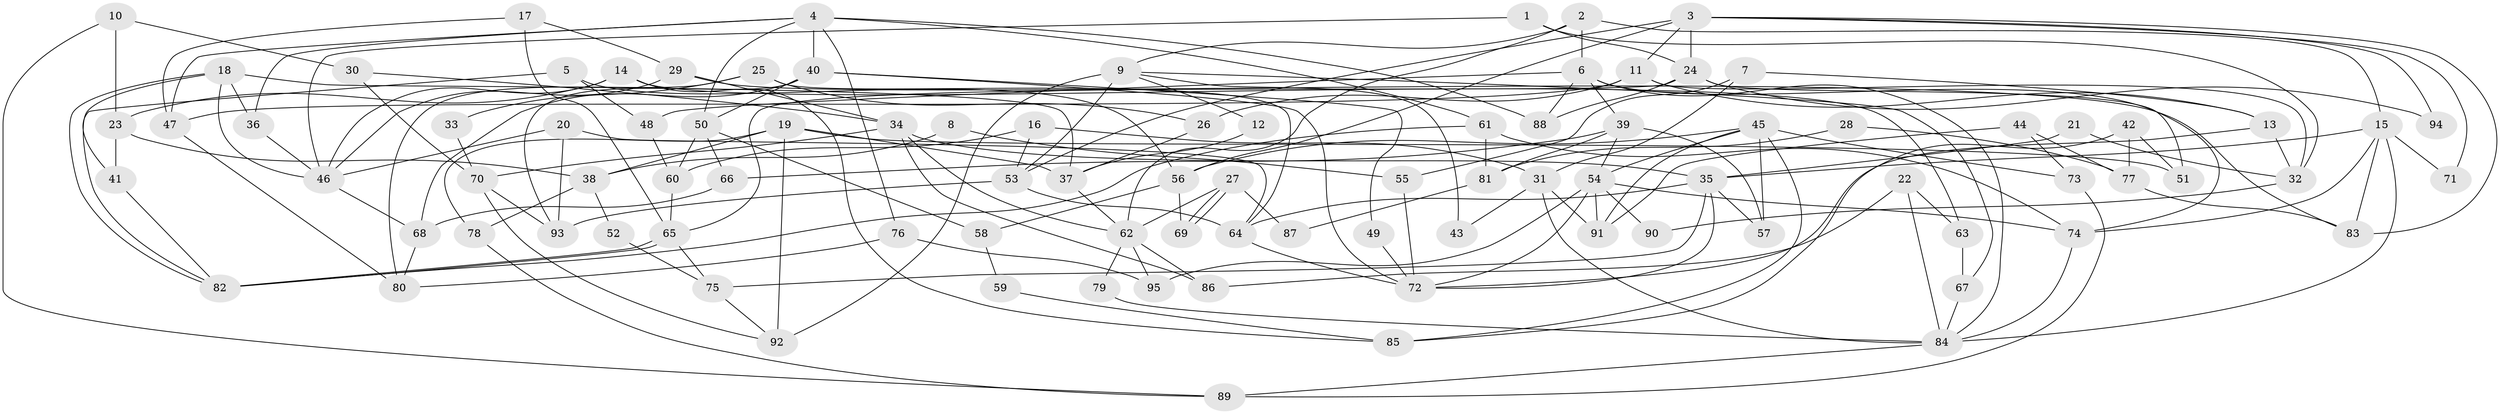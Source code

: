 // coarse degree distribution, {6: 0.13157894736842105, 5: 0.21052631578947367, 8: 0.07894736842105263, 3: 0.13157894736842105, 9: 0.10526315789473684, 4: 0.18421052631578946, 11: 0.02631578947368421, 10: 0.02631578947368421, 2: 0.05263157894736842, 7: 0.05263157894736842}
// Generated by graph-tools (version 1.1) at 2025/37/03/04/25 23:37:08]
// undirected, 95 vertices, 190 edges
graph export_dot {
  node [color=gray90,style=filled];
  1;
  2;
  3;
  4;
  5;
  6;
  7;
  8;
  9;
  10;
  11;
  12;
  13;
  14;
  15;
  16;
  17;
  18;
  19;
  20;
  21;
  22;
  23;
  24;
  25;
  26;
  27;
  28;
  29;
  30;
  31;
  32;
  33;
  34;
  35;
  36;
  37;
  38;
  39;
  40;
  41;
  42;
  43;
  44;
  45;
  46;
  47;
  48;
  49;
  50;
  51;
  52;
  53;
  54;
  55;
  56;
  57;
  58;
  59;
  60;
  61;
  62;
  63;
  64;
  65;
  66;
  67;
  68;
  69;
  70;
  71;
  72;
  73;
  74;
  75;
  76;
  77;
  78;
  79;
  80;
  81;
  82;
  83;
  84;
  85;
  86;
  87;
  88;
  89;
  90;
  91;
  92;
  93;
  94;
  95;
  1 -- 46;
  1 -- 24;
  1 -- 32;
  2 -- 9;
  2 -- 62;
  2 -- 6;
  2 -- 15;
  3 -- 24;
  3 -- 11;
  3 -- 53;
  3 -- 56;
  3 -- 71;
  3 -- 83;
  3 -- 94;
  4 -- 40;
  4 -- 61;
  4 -- 36;
  4 -- 47;
  4 -- 50;
  4 -- 76;
  4 -- 88;
  5 -- 48;
  5 -- 56;
  5 -- 41;
  6 -- 74;
  6 -- 39;
  6 -- 48;
  6 -- 84;
  6 -- 88;
  7 -- 31;
  7 -- 13;
  7 -- 55;
  8 -- 38;
  8 -- 55;
  9 -- 92;
  9 -- 53;
  9 -- 12;
  9 -- 43;
  9 -- 67;
  10 -- 23;
  10 -- 30;
  10 -- 89;
  11 -- 13;
  11 -- 47;
  11 -- 26;
  11 -- 32;
  12 -- 37;
  13 -- 32;
  13 -- 72;
  14 -- 46;
  14 -- 23;
  14 -- 63;
  14 -- 85;
  15 -- 35;
  15 -- 71;
  15 -- 74;
  15 -- 83;
  15 -- 84;
  16 -- 53;
  16 -- 60;
  16 -- 31;
  17 -- 29;
  17 -- 47;
  17 -- 65;
  18 -- 36;
  18 -- 82;
  18 -- 82;
  18 -- 37;
  18 -- 46;
  19 -- 92;
  19 -- 37;
  19 -- 38;
  19 -- 51;
  19 -- 78;
  20 -- 46;
  20 -- 93;
  20 -- 64;
  21 -- 32;
  21 -- 35;
  22 -- 84;
  22 -- 63;
  22 -- 86;
  23 -- 38;
  23 -- 41;
  24 -- 88;
  24 -- 65;
  24 -- 51;
  24 -- 94;
  25 -- 64;
  25 -- 80;
  25 -- 26;
  25 -- 33;
  26 -- 37;
  27 -- 69;
  27 -- 69;
  27 -- 62;
  27 -- 87;
  28 -- 77;
  28 -- 81;
  29 -- 83;
  29 -- 34;
  29 -- 46;
  30 -- 34;
  30 -- 70;
  31 -- 84;
  31 -- 43;
  31 -- 91;
  32 -- 90;
  33 -- 70;
  34 -- 86;
  34 -- 35;
  34 -- 62;
  34 -- 70;
  35 -- 72;
  35 -- 57;
  35 -- 64;
  35 -- 75;
  36 -- 46;
  37 -- 62;
  38 -- 78;
  38 -- 52;
  39 -- 54;
  39 -- 57;
  39 -- 66;
  39 -- 81;
  40 -- 68;
  40 -- 72;
  40 -- 49;
  40 -- 50;
  40 -- 93;
  41 -- 82;
  42 -- 85;
  42 -- 51;
  42 -- 77;
  44 -- 91;
  44 -- 77;
  44 -- 73;
  45 -- 54;
  45 -- 73;
  45 -- 56;
  45 -- 57;
  45 -- 85;
  45 -- 91;
  46 -- 68;
  47 -- 80;
  48 -- 60;
  49 -- 72;
  50 -- 58;
  50 -- 60;
  50 -- 66;
  52 -- 75;
  53 -- 64;
  53 -- 93;
  54 -- 91;
  54 -- 74;
  54 -- 72;
  54 -- 90;
  54 -- 95;
  55 -- 72;
  56 -- 58;
  56 -- 69;
  58 -- 59;
  59 -- 85;
  60 -- 65;
  61 -- 82;
  61 -- 74;
  61 -- 81;
  62 -- 79;
  62 -- 86;
  62 -- 95;
  63 -- 67;
  64 -- 72;
  65 -- 82;
  65 -- 82;
  65 -- 75;
  66 -- 68;
  67 -- 84;
  68 -- 80;
  70 -- 93;
  70 -- 92;
  73 -- 89;
  74 -- 84;
  75 -- 92;
  76 -- 95;
  76 -- 80;
  77 -- 83;
  78 -- 89;
  79 -- 84;
  81 -- 87;
  84 -- 89;
}
